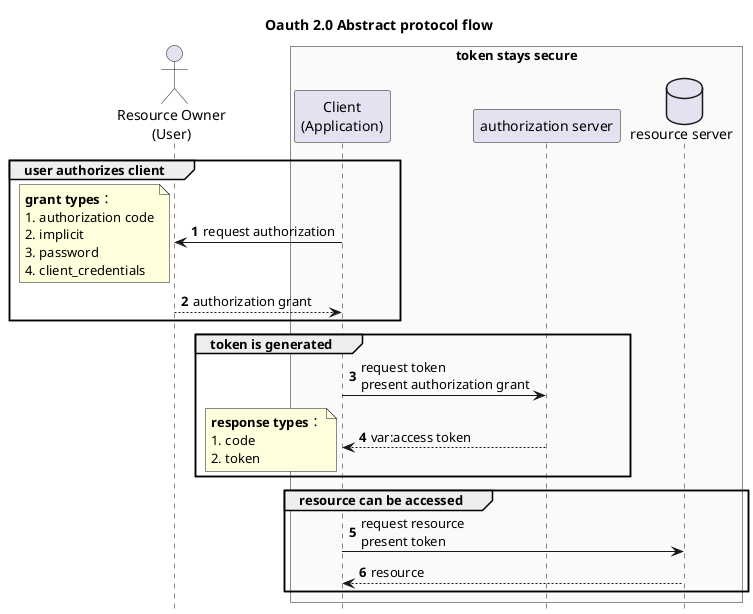 @startuml Oauth
hide footbox
title Oauth 2.0 Abstract protocol flow
autonumber
actor user as "Resource Owner\n(User)"
box "token stays secure" #FAFAFA
participant client as "Client\n(Application)"
participant authorization as "authorization server"
database resource as "resource server"
end box

group user authorizes client
client -> user:request authorization
note left
    **grant types**：
    # authorization code
    # implicit
    # password
    # client_credentials
end note
user --> client:authorization grant
end

group token is generated
client -> authorization:request token\npresent authorization grant
authorization --> client:var:access token
note left
    **response types**：
    # code
    # token
end note
end group

group resource can be accessed
client -> resource:request resource\npresent token
resource --> client:resource
end group
@enduml
